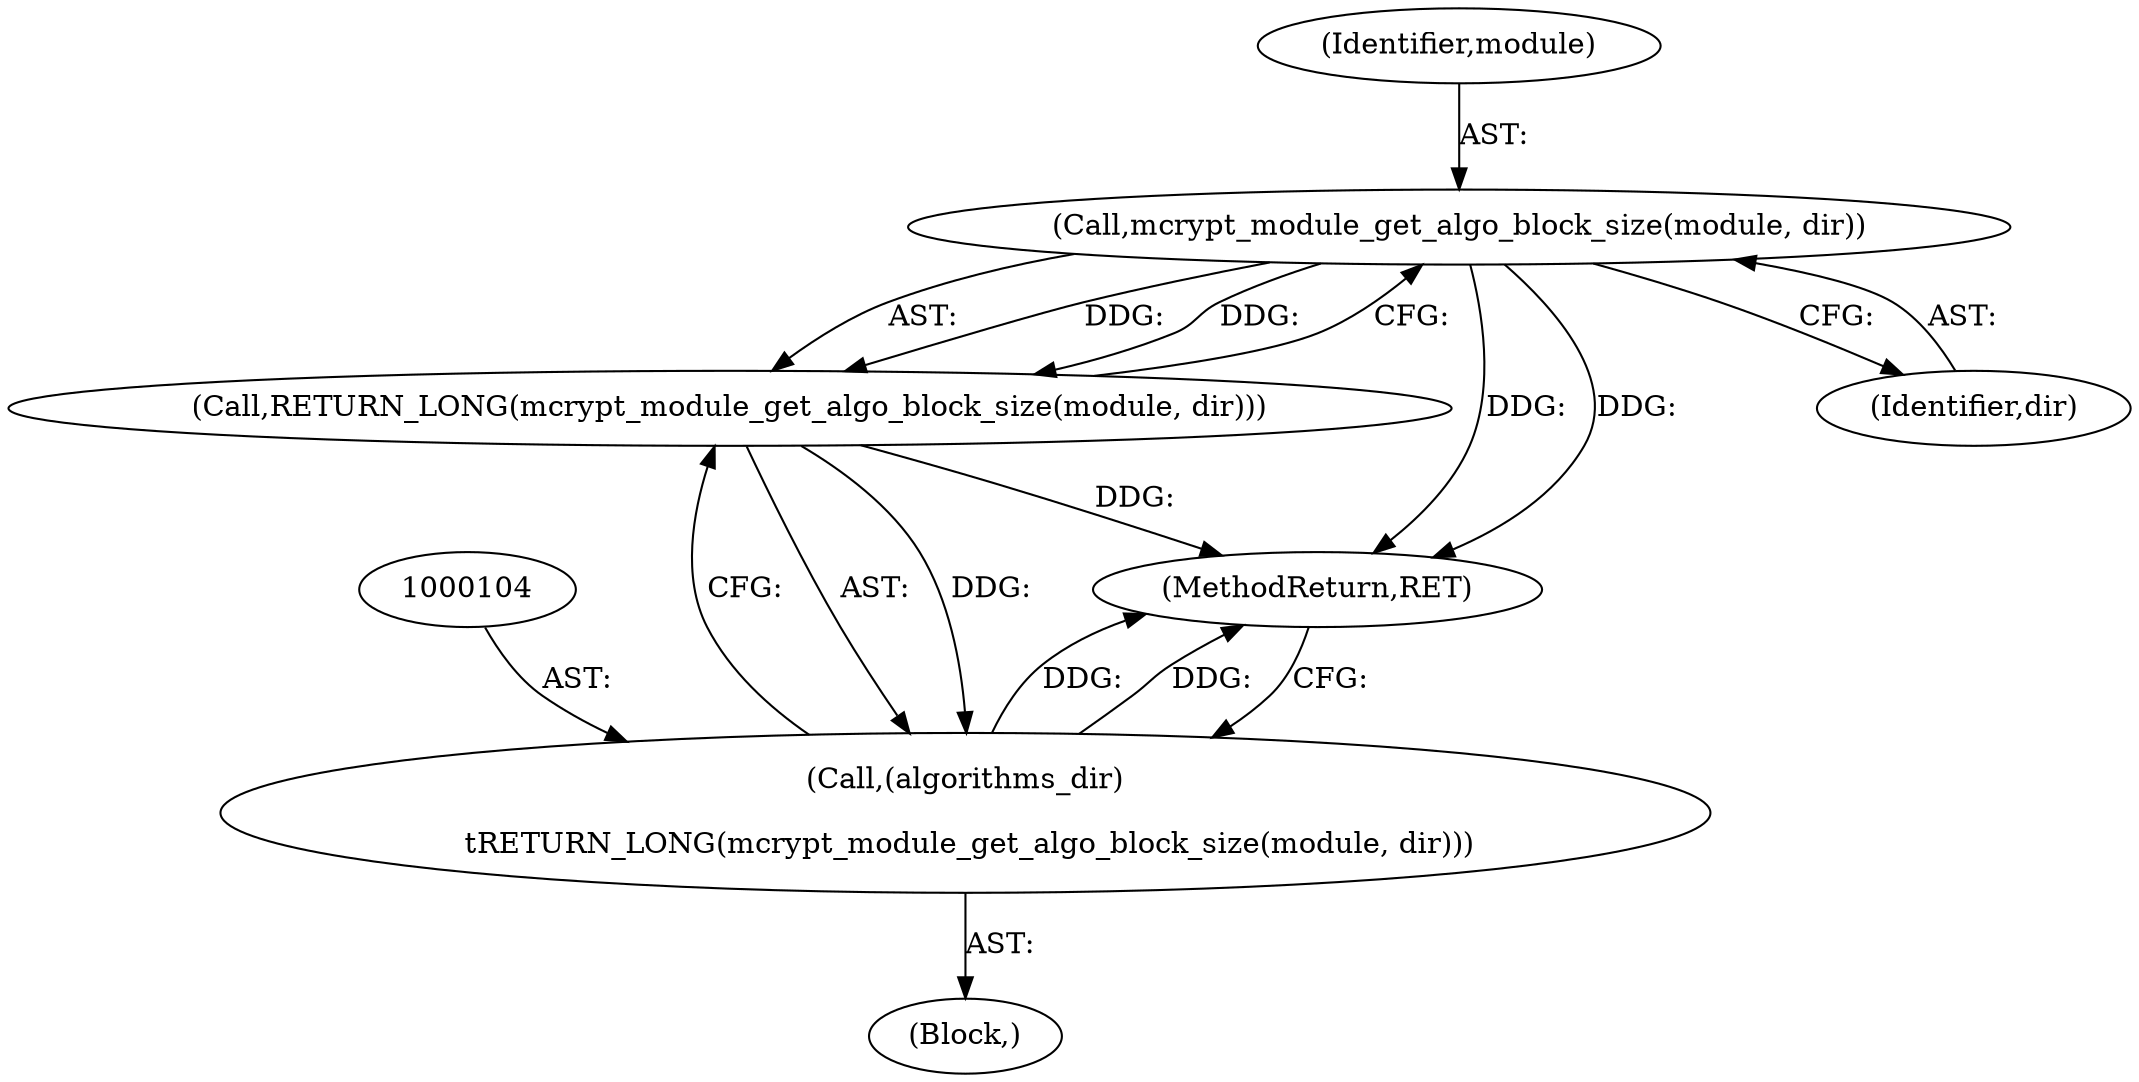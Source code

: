 digraph "0_php-src_6c5211a0cef0cc2854eaa387e0eb036e012904d0?w=1_9@API" {
"1000106" [label="(Call,mcrypt_module_get_algo_block_size(module, dir))"];
"1000105" [label="(Call,RETURN_LONG(mcrypt_module_get_algo_block_size(module, dir)))"];
"1000103" [label="(Call,(algorithms_dir)\n\n \tRETURN_LONG(mcrypt_module_get_algo_block_size(module, dir)))"];
"1000102" [label="(Block,)"];
"1000109" [label="(MethodReturn,RET)"];
"1000107" [label="(Identifier,module)"];
"1000103" [label="(Call,(algorithms_dir)\n\n \tRETURN_LONG(mcrypt_module_get_algo_block_size(module, dir)))"];
"1000106" [label="(Call,mcrypt_module_get_algo_block_size(module, dir))"];
"1000105" [label="(Call,RETURN_LONG(mcrypt_module_get_algo_block_size(module, dir)))"];
"1000108" [label="(Identifier,dir)"];
"1000106" -> "1000105"  [label="AST: "];
"1000106" -> "1000108"  [label="CFG: "];
"1000107" -> "1000106"  [label="AST: "];
"1000108" -> "1000106"  [label="AST: "];
"1000105" -> "1000106"  [label="CFG: "];
"1000106" -> "1000109"  [label="DDG: "];
"1000106" -> "1000109"  [label="DDG: "];
"1000106" -> "1000105"  [label="DDG: "];
"1000106" -> "1000105"  [label="DDG: "];
"1000105" -> "1000103"  [label="AST: "];
"1000103" -> "1000105"  [label="CFG: "];
"1000105" -> "1000109"  [label="DDG: "];
"1000105" -> "1000103"  [label="DDG: "];
"1000103" -> "1000102"  [label="AST: "];
"1000104" -> "1000103"  [label="AST: "];
"1000109" -> "1000103"  [label="CFG: "];
"1000103" -> "1000109"  [label="DDG: "];
"1000103" -> "1000109"  [label="DDG: "];
}
